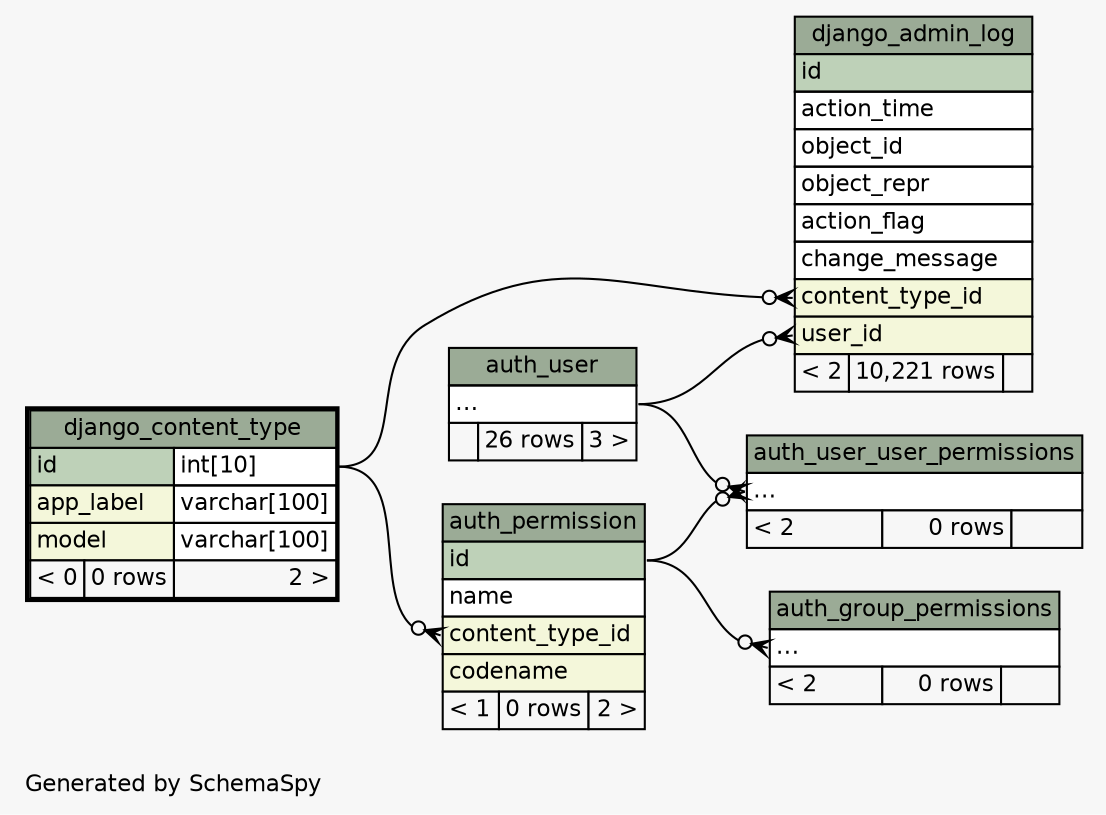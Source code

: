 // dot 6.0.1 on Linux 5.19.13-zen1-1-zen
// SchemaSpy rev 590
digraph "twoDegreesRelationshipsDiagram" {
  graph [
    rankdir="RL"
    bgcolor="#f7f7f7"
    label="\nGenerated by SchemaSpy"
    labeljust="l"
    nodesep="0.18"
    ranksep="0.46"
    fontname="Helvetica"
    fontsize="11"
  ];
  node [
    fontname="Helvetica"
    fontsize="11"
    shape="plaintext"
  ];
  edge [
    arrowsize="0.8"
  ];
  "auth_group_permissions":"elipses":w -> "auth_permission":"id":e [arrowhead=none dir=back arrowtail=crowodot];
  "auth_permission":"content_type_id":w -> "django_content_type":"id.type":e [arrowhead=none dir=back arrowtail=crowodot];
  "auth_user_user_permissions":"elipses":w -> "auth_permission":"id":e [arrowhead=none dir=back arrowtail=crowodot];
  "auth_user_user_permissions":"elipses":w -> "auth_user":"elipses":e [arrowhead=none dir=back arrowtail=crowodot];
  "django_admin_log":"content_type_id":w -> "django_content_type":"id.type":e [arrowhead=none dir=back arrowtail=crowodot];
  "django_admin_log":"user_id":w -> "auth_user":"elipses":e [arrowhead=none dir=back arrowtail=crowodot];
  "auth_group_permissions" [
    label=<
    <TABLE BORDER="0" CELLBORDER="1" CELLSPACING="0" BGCOLOR="#ffffff">
      <TR><TD COLSPAN="3" BGCOLOR="#9bab96" ALIGN="CENTER">auth_group_permissions</TD></TR>
      <TR><TD PORT="elipses" COLSPAN="3" ALIGN="LEFT">...</TD></TR>
      <TR><TD ALIGN="LEFT" BGCOLOR="#f7f7f7">&lt; 2</TD><TD ALIGN="RIGHT" BGCOLOR="#f7f7f7">0 rows</TD><TD ALIGN="RIGHT" BGCOLOR="#f7f7f7">  </TD></TR>
    </TABLE>>
    URL="auth_group_permissions.html"
    tooltip="auth_group_permissions"
  ];
  "auth_permission" [
    label=<
    <TABLE BORDER="0" CELLBORDER="1" CELLSPACING="0" BGCOLOR="#ffffff">
      <TR><TD COLSPAN="3" BGCOLOR="#9bab96" ALIGN="CENTER">auth_permission</TD></TR>
      <TR><TD PORT="id" COLSPAN="3" BGCOLOR="#bed1b8" ALIGN="LEFT">id</TD></TR>
      <TR><TD PORT="name" COLSPAN="3" ALIGN="LEFT">name</TD></TR>
      <TR><TD PORT="content_type_id" COLSPAN="3" BGCOLOR="#f4f7da" ALIGN="LEFT">content_type_id</TD></TR>
      <TR><TD PORT="codename" COLSPAN="3" BGCOLOR="#f4f7da" ALIGN="LEFT">codename</TD></TR>
      <TR><TD ALIGN="LEFT" BGCOLOR="#f7f7f7">&lt; 1</TD><TD ALIGN="RIGHT" BGCOLOR="#f7f7f7">0 rows</TD><TD ALIGN="RIGHT" BGCOLOR="#f7f7f7">2 &gt;</TD></TR>
    </TABLE>>
    URL="auth_permission.html"
    tooltip="auth_permission"
  ];
  "auth_user" [
    label=<
    <TABLE BORDER="0" CELLBORDER="1" CELLSPACING="0" BGCOLOR="#ffffff">
      <TR><TD COLSPAN="3" BGCOLOR="#9bab96" ALIGN="CENTER">auth_user</TD></TR>
      <TR><TD PORT="elipses" COLSPAN="3" ALIGN="LEFT">...</TD></TR>
      <TR><TD ALIGN="LEFT" BGCOLOR="#f7f7f7">  </TD><TD ALIGN="RIGHT" BGCOLOR="#f7f7f7">26 rows</TD><TD ALIGN="RIGHT" BGCOLOR="#f7f7f7">3 &gt;</TD></TR>
    </TABLE>>
    URL="auth_user.html"
    tooltip="auth_user"
  ];
  "auth_user_user_permissions" [
    label=<
    <TABLE BORDER="0" CELLBORDER="1" CELLSPACING="0" BGCOLOR="#ffffff">
      <TR><TD COLSPAN="3" BGCOLOR="#9bab96" ALIGN="CENTER">auth_user_user_permissions</TD></TR>
      <TR><TD PORT="elipses" COLSPAN="3" ALIGN="LEFT">...</TD></TR>
      <TR><TD ALIGN="LEFT" BGCOLOR="#f7f7f7">&lt; 2</TD><TD ALIGN="RIGHT" BGCOLOR="#f7f7f7">0 rows</TD><TD ALIGN="RIGHT" BGCOLOR="#f7f7f7">  </TD></TR>
    </TABLE>>
    URL="auth_user_user_permissions.html"
    tooltip="auth_user_user_permissions"
  ];
  "django_admin_log" [
    label=<
    <TABLE BORDER="0" CELLBORDER="1" CELLSPACING="0" BGCOLOR="#ffffff">
      <TR><TD COLSPAN="3" BGCOLOR="#9bab96" ALIGN="CENTER">django_admin_log</TD></TR>
      <TR><TD PORT="id" COLSPAN="3" BGCOLOR="#bed1b8" ALIGN="LEFT">id</TD></TR>
      <TR><TD PORT="action_time" COLSPAN="3" ALIGN="LEFT">action_time</TD></TR>
      <TR><TD PORT="object_id" COLSPAN="3" ALIGN="LEFT">object_id</TD></TR>
      <TR><TD PORT="object_repr" COLSPAN="3" ALIGN="LEFT">object_repr</TD></TR>
      <TR><TD PORT="action_flag" COLSPAN="3" ALIGN="LEFT">action_flag</TD></TR>
      <TR><TD PORT="change_message" COLSPAN="3" ALIGN="LEFT">change_message</TD></TR>
      <TR><TD PORT="content_type_id" COLSPAN="3" BGCOLOR="#f4f7da" ALIGN="LEFT">content_type_id</TD></TR>
      <TR><TD PORT="user_id" COLSPAN="3" BGCOLOR="#f4f7da" ALIGN="LEFT">user_id</TD></TR>
      <TR><TD ALIGN="LEFT" BGCOLOR="#f7f7f7">&lt; 2</TD><TD ALIGN="RIGHT" BGCOLOR="#f7f7f7">10,221 rows</TD><TD ALIGN="RIGHT" BGCOLOR="#f7f7f7">  </TD></TR>
    </TABLE>>
    URL="django_admin_log.html"
    tooltip="django_admin_log"
  ];
  "django_content_type" [
    label=<
    <TABLE BORDER="2" CELLBORDER="1" CELLSPACING="0" BGCOLOR="#ffffff">
      <TR><TD COLSPAN="3" BGCOLOR="#9bab96" ALIGN="CENTER">django_content_type</TD></TR>
      <TR><TD PORT="id" COLSPAN="2" BGCOLOR="#bed1b8" ALIGN="LEFT">id</TD><TD PORT="id.type" ALIGN="LEFT">int[10]</TD></TR>
      <TR><TD PORT="app_label" COLSPAN="2" BGCOLOR="#f4f7da" ALIGN="LEFT">app_label</TD><TD PORT="app_label.type" ALIGN="LEFT">varchar[100]</TD></TR>
      <TR><TD PORT="model" COLSPAN="2" BGCOLOR="#f4f7da" ALIGN="LEFT">model</TD><TD PORT="model.type" ALIGN="LEFT">varchar[100]</TD></TR>
      <TR><TD ALIGN="LEFT" BGCOLOR="#f7f7f7">&lt; 0</TD><TD ALIGN="RIGHT" BGCOLOR="#f7f7f7">0 rows</TD><TD ALIGN="RIGHT" BGCOLOR="#f7f7f7">2 &gt;</TD></TR>
    </TABLE>>
    URL="django_content_type.html"
    tooltip="django_content_type"
  ];
}
